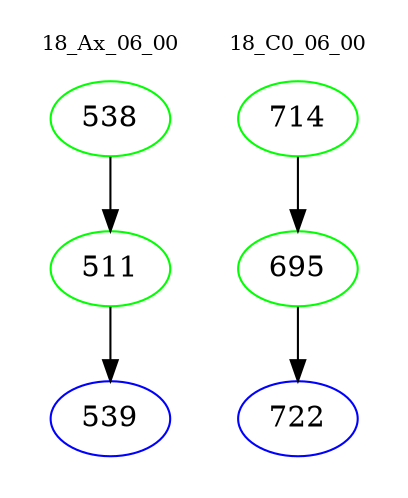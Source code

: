 digraph{
subgraph cluster_0 {
color = white
label = "18_Ax_06_00";
fontsize=10;
T0_538 [label="538", color="green"]
T0_538 -> T0_511 [color="black"]
T0_511 [label="511", color="green"]
T0_511 -> T0_539 [color="black"]
T0_539 [label="539", color="blue"]
}
subgraph cluster_1 {
color = white
label = "18_C0_06_00";
fontsize=10;
T1_714 [label="714", color="green"]
T1_714 -> T1_695 [color="black"]
T1_695 [label="695", color="green"]
T1_695 -> T1_722 [color="black"]
T1_722 [label="722", color="blue"]
}
}
